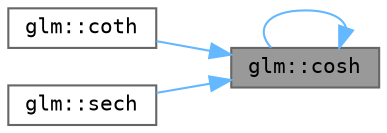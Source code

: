 digraph "glm::cosh"
{
 // LATEX_PDF_SIZE
  bgcolor="transparent";
  edge [fontname=Terminal,fontsize=10,labelfontname=Helvetica,labelfontsize=10];
  node [fontname=Terminal,fontsize=10,shape=box,height=0.2,width=0.4];
  rankdir="RL";
  Node1 [label="glm::cosh",height=0.2,width=0.4,color="gray40", fillcolor="grey60", style="filled", fontcolor="black",tooltip=" "];
  Node1 -> Node1 [dir="back",color="steelblue1",style="solid"];
  Node1 -> Node2 [dir="back",color="steelblue1",style="solid"];
  Node2 [label="glm::coth",height=0.2,width=0.4,color="grey40", fillcolor="white", style="filled",URL="$group__ext__scalar__reciprocal.html#ga6b8b770eb7198e4dea59d52e6db81442",tooltip=" "];
  Node1 -> Node3 [dir="back",color="steelblue1",style="solid"];
  Node3 [label="glm::sech",height=0.2,width=0.4,color="grey40", fillcolor="white", style="filled",URL="$group__ext__scalar__reciprocal.html#ga9a5cfd1e7170104a7b33863b1b75e5ae",tooltip=" "];
}
